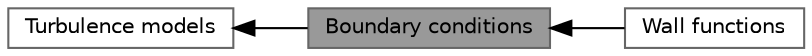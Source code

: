 digraph "Boundary conditions"
{
 // LATEX_PDF_SIZE
  bgcolor="transparent";
  edge [fontname=Helvetica,fontsize=10,labelfontname=Helvetica,labelfontsize=10];
  node [fontname=Helvetica,fontsize=10,shape=box,height=0.2,width=0.4];
  rankdir=LR;
  Node2 [id="Node000002",label="Turbulence models",height=0.2,width=0.4,color="grey40", fillcolor="white", style="filled",URL="$group__grpTurbulence.html",tooltip=" "];
  Node1 [id="Node000001",label="Boundary conditions",height=0.2,width=0.4,color="gray40", fillcolor="grey60", style="filled", fontcolor="black",tooltip=" "];
  Node3 [id="Node000003",label="Wall functions",height=0.2,width=0.4,color="grey40", fillcolor="white", style="filled",URL="$group__grpWallFunctions.html",tooltip=" "];
  Node2->Node1 [shape=plaintext, dir="back", style="solid"];
  Node1->Node3 [shape=plaintext, dir="back", style="solid"];
}
